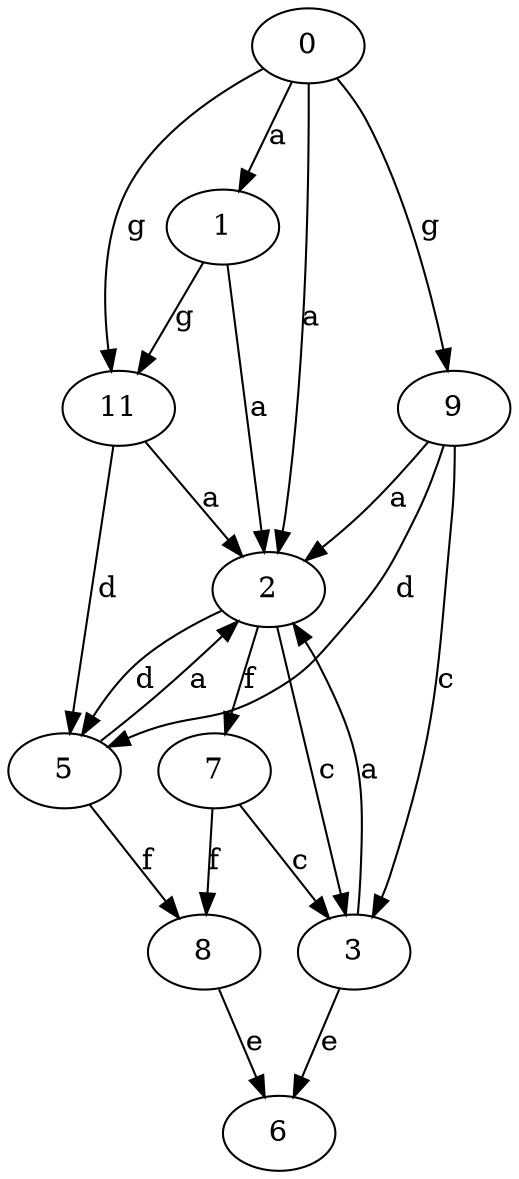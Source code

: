 strict digraph  {
1;
2;
3;
5;
6;
7;
0;
8;
9;
11;
1 -> 2  [label=a];
1 -> 11  [label=g];
2 -> 3  [label=c];
2 -> 5  [label=d];
2 -> 7  [label=f];
3 -> 2  [label=a];
3 -> 6  [label=e];
5 -> 2  [label=a];
5 -> 8  [label=f];
7 -> 3  [label=c];
7 -> 8  [label=f];
0 -> 1  [label=a];
0 -> 2  [label=a];
0 -> 9  [label=g];
0 -> 11  [label=g];
8 -> 6  [label=e];
9 -> 2  [label=a];
9 -> 3  [label=c];
9 -> 5  [label=d];
11 -> 2  [label=a];
11 -> 5  [label=d];
}
